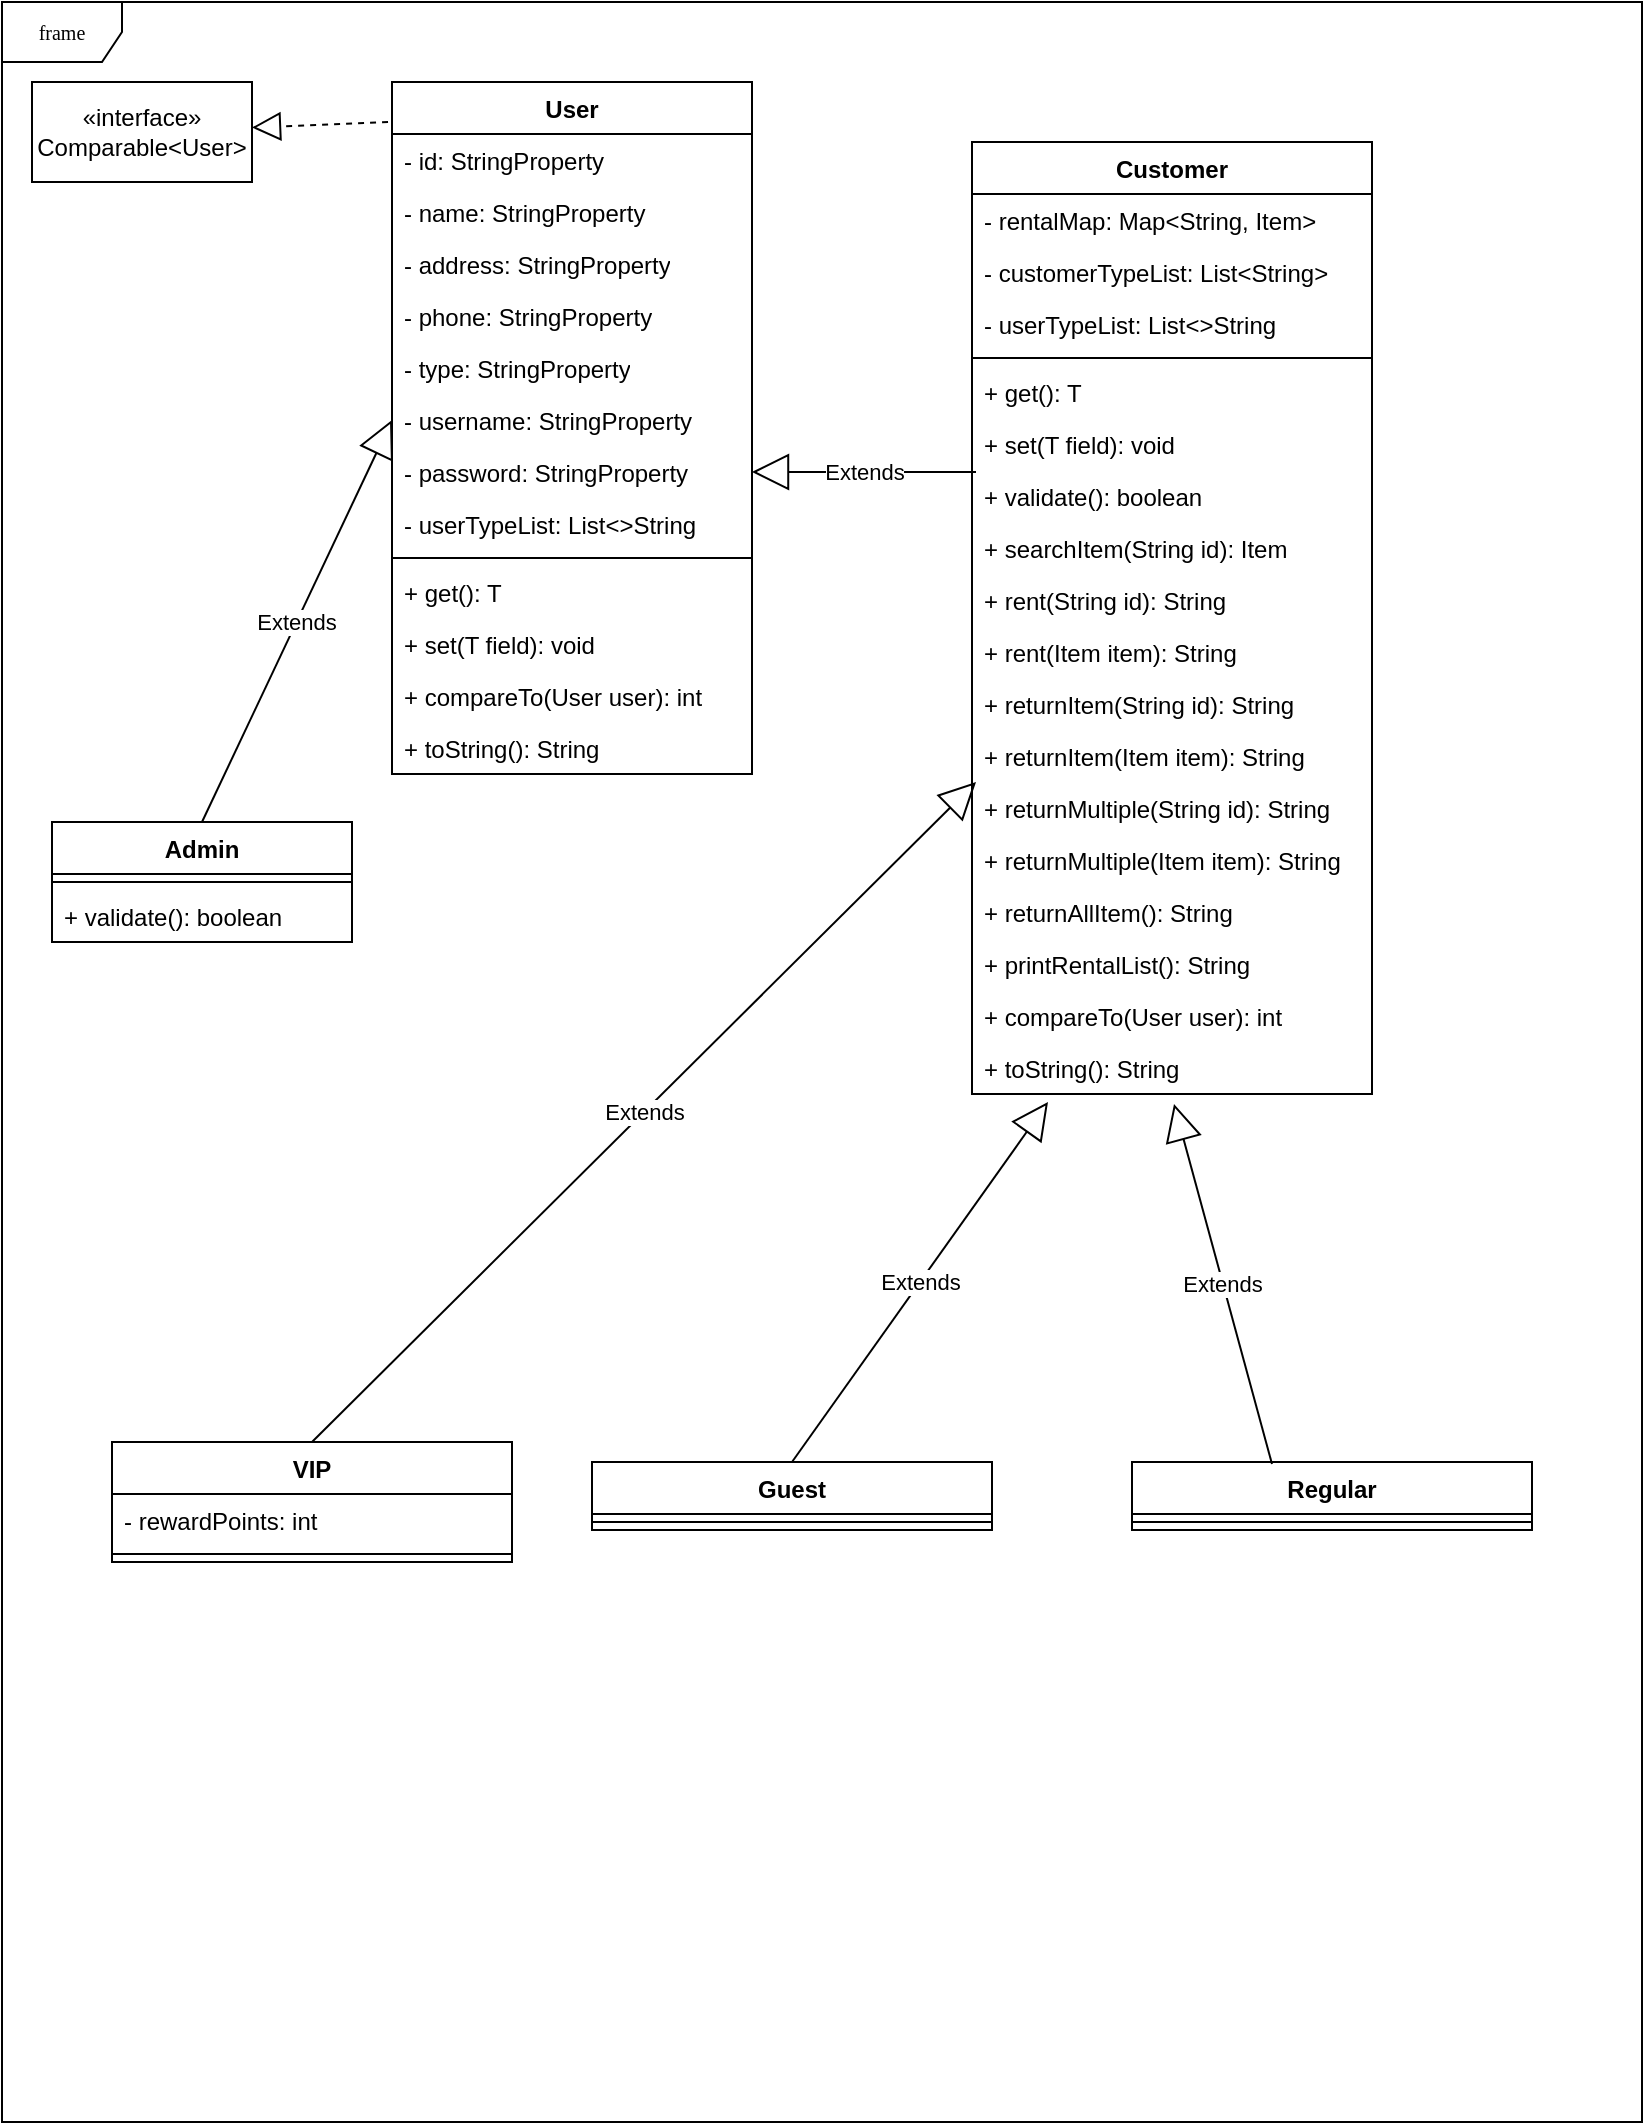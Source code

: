 <mxfile version="21.3.4" type="onedrive">
  <diagram name="Page-1" id="c4acf3e9-155e-7222-9cf6-157b1a14988f">
    <mxGraphModel grid="1" page="1" gridSize="10" guides="1" tooltips="1" connect="1" arrows="1" fold="1" pageScale="1" pageWidth="850" pageHeight="1100" background="none" math="0" shadow="0">
      <root>
        <mxCell id="0" />
        <mxCell id="1" parent="0" />
        <mxCell id="17acba5748e5396b-1" value="frame" style="shape=umlFrame;whiteSpace=wrap;html=1;rounded=0;shadow=0;comic=0;labelBackgroundColor=none;strokeWidth=1;fontFamily=Verdana;fontSize=10;align=center;" vertex="1" parent="1">
          <mxGeometry x="15" y="10" width="820" height="1060" as="geometry" />
        </mxCell>
        <mxCell id="tub3MnyLHjBKPgWRkiG1-1" value="«interface»&lt;br&gt;Comparable&amp;lt;User&amp;gt;" style="html=1;whiteSpace=wrap;" vertex="1" parent="1">
          <mxGeometry x="30" y="50" width="110" height="50" as="geometry" />
        </mxCell>
        <mxCell id="5Ch6xkHOQ6j9b463cIm1-17" value="User" style="swimlane;fontStyle=1;align=center;verticalAlign=top;childLayout=stackLayout;horizontal=1;startSize=26;horizontalStack=0;resizeParent=1;resizeParentMax=0;resizeLast=0;collapsible=1;marginBottom=0;whiteSpace=wrap;html=1;" vertex="1" parent="1">
          <mxGeometry x="210" y="50" width="180" height="346" as="geometry" />
        </mxCell>
        <mxCell id="5Ch6xkHOQ6j9b463cIm1-18" value="- id: StringProperty" style="text;html=1;strokeColor=none;fillColor=none;align=left;verticalAlign=top;spacingLeft=4;spacingRight=4;whiteSpace=wrap;overflow=hidden;rotatable=0;points=[[0,0.5],[1,0.5]];portConstraint=eastwest;" vertex="1" parent="5Ch6xkHOQ6j9b463cIm1-17">
          <mxGeometry y="26" width="180" height="26" as="geometry" />
        </mxCell>
        <mxCell id="5Ch6xkHOQ6j9b463cIm1-21" value="- name: StringProperty" style="text;html=1;strokeColor=none;fillColor=none;align=left;verticalAlign=top;spacingLeft=4;spacingRight=4;whiteSpace=wrap;overflow=hidden;rotatable=0;points=[[0,0.5],[1,0.5]];portConstraint=eastwest;" vertex="1" parent="5Ch6xkHOQ6j9b463cIm1-17">
          <mxGeometry y="52" width="180" height="26" as="geometry" />
        </mxCell>
        <mxCell id="5Ch6xkHOQ6j9b463cIm1-22" value="- address: StringProperty" style="text;html=1;strokeColor=none;fillColor=none;align=left;verticalAlign=top;spacingLeft=4;spacingRight=4;whiteSpace=wrap;overflow=hidden;rotatable=0;points=[[0,0.5],[1,0.5]];portConstraint=eastwest;" vertex="1" parent="5Ch6xkHOQ6j9b463cIm1-17">
          <mxGeometry y="78" width="180" height="26" as="geometry" />
        </mxCell>
        <mxCell id="5Ch6xkHOQ6j9b463cIm1-23" value="- phone: StringProperty" style="text;html=1;strokeColor=none;fillColor=none;align=left;verticalAlign=top;spacingLeft=4;spacingRight=4;whiteSpace=wrap;overflow=hidden;rotatable=0;points=[[0,0.5],[1,0.5]];portConstraint=eastwest;" vertex="1" parent="5Ch6xkHOQ6j9b463cIm1-17">
          <mxGeometry y="104" width="180" height="26" as="geometry" />
        </mxCell>
        <mxCell id="5Ch6xkHOQ6j9b463cIm1-24" value="- type: StringProperty" style="text;html=1;strokeColor=none;fillColor=none;align=left;verticalAlign=top;spacingLeft=4;spacingRight=4;whiteSpace=wrap;overflow=hidden;rotatable=0;points=[[0,0.5],[1,0.5]];portConstraint=eastwest;" vertex="1" parent="5Ch6xkHOQ6j9b463cIm1-17">
          <mxGeometry y="130" width="180" height="26" as="geometry" />
        </mxCell>
        <mxCell id="5Ch6xkHOQ6j9b463cIm1-25" value="- username: StringProperty" style="text;html=1;strokeColor=none;fillColor=none;align=left;verticalAlign=top;spacingLeft=4;spacingRight=4;whiteSpace=wrap;overflow=hidden;rotatable=0;points=[[0,0.5],[1,0.5]];portConstraint=eastwest;" vertex="1" parent="5Ch6xkHOQ6j9b463cIm1-17">
          <mxGeometry y="156" width="180" height="26" as="geometry" />
        </mxCell>
        <mxCell id="5Ch6xkHOQ6j9b463cIm1-29" value="- password: StringProperty" style="text;html=1;strokeColor=none;fillColor=none;align=left;verticalAlign=top;spacingLeft=4;spacingRight=4;whiteSpace=wrap;overflow=hidden;rotatable=0;points=[[0,0.5],[1,0.5]];portConstraint=eastwest;" vertex="1" parent="5Ch6xkHOQ6j9b463cIm1-17">
          <mxGeometry y="182" width="180" height="26" as="geometry" />
        </mxCell>
        <mxCell id="p1r1WqGolBURyAUzyLij-1" value="- userTypeList: List&amp;lt;&amp;gt;String" style="text;html=1;strokeColor=none;fillColor=none;align=left;verticalAlign=top;spacingLeft=4;spacingRight=4;whiteSpace=wrap;overflow=hidden;rotatable=0;points=[[0,0.5],[1,0.5]];portConstraint=eastwest;" vertex="1" parent="5Ch6xkHOQ6j9b463cIm1-17">
          <mxGeometry y="208" width="180" height="26" as="geometry" />
        </mxCell>
        <mxCell id="5Ch6xkHOQ6j9b463cIm1-26" value="" style="line;strokeWidth=1;fillColor=none;align=left;verticalAlign=middle;spacingTop=-1;spacingLeft=3;spacingRight=3;rotatable=0;labelPosition=right;points=[];portConstraint=eastwest;strokeColor=inherit;" vertex="1" parent="5Ch6xkHOQ6j9b463cIm1-17">
          <mxGeometry y="234" width="180" height="8" as="geometry" />
        </mxCell>
        <mxCell id="5Ch6xkHOQ6j9b463cIm1-27" value="+ get(): T" style="text;strokeColor=none;fillColor=none;align=left;verticalAlign=top;spacingLeft=4;spacingRight=4;overflow=hidden;rotatable=0;points=[[0,0.5],[1,0.5]];portConstraint=eastwest;whiteSpace=wrap;html=1;" vertex="1" parent="5Ch6xkHOQ6j9b463cIm1-17">
          <mxGeometry y="242" width="180" height="26" as="geometry" />
        </mxCell>
        <mxCell id="5Ch6xkHOQ6j9b463cIm1-28" value="+ set(T field): void" style="text;strokeColor=none;fillColor=none;align=left;verticalAlign=top;spacingLeft=4;spacingRight=4;overflow=hidden;rotatable=0;points=[[0,0.5],[1,0.5]];portConstraint=eastwest;whiteSpace=wrap;html=1;" vertex="1" parent="5Ch6xkHOQ6j9b463cIm1-17">
          <mxGeometry y="268" width="180" height="26" as="geometry" />
        </mxCell>
        <mxCell id="p1r1WqGolBURyAUzyLij-2" value="+ compareTo(User user): int" style="text;strokeColor=none;fillColor=none;align=left;verticalAlign=top;spacingLeft=4;spacingRight=4;overflow=hidden;rotatable=0;points=[[0,0.5],[1,0.5]];portConstraint=eastwest;whiteSpace=wrap;html=1;" vertex="1" parent="5Ch6xkHOQ6j9b463cIm1-17">
          <mxGeometry y="294" width="180" height="26" as="geometry" />
        </mxCell>
        <mxCell id="p1r1WqGolBURyAUzyLij-3" value="+ toString(): String" style="text;strokeColor=none;fillColor=none;align=left;verticalAlign=top;spacingLeft=4;spacingRight=4;overflow=hidden;rotatable=0;points=[[0,0.5],[1,0.5]];portConstraint=eastwest;whiteSpace=wrap;html=1;" vertex="1" parent="5Ch6xkHOQ6j9b463cIm1-17">
          <mxGeometry y="320" width="180" height="26" as="geometry" />
        </mxCell>
        <mxCell id="Lkozm8idsVkJ2BMjbHvv-1" value="" style="endArrow=block;dashed=1;endFill=0;endSize=12;html=1;rounded=0;exitX=-0.011;exitY=-0.231;exitDx=0;exitDy=0;exitPerimeter=0;" edge="1" parent="1" source="5Ch6xkHOQ6j9b463cIm1-18" target="tub3MnyLHjBKPgWRkiG1-1">
          <mxGeometry width="160" relative="1" as="geometry">
            <mxPoint x="75" y="590" as="sourcePoint" />
            <mxPoint x="235" y="590" as="targetPoint" />
          </mxGeometry>
        </mxCell>
        <mxCell id="p1r1WqGolBURyAUzyLij-4" value="Customer" style="swimlane;fontStyle=1;align=center;verticalAlign=top;childLayout=stackLayout;horizontal=1;startSize=26;horizontalStack=0;resizeParent=1;resizeParentMax=0;resizeLast=0;collapsible=1;marginBottom=0;whiteSpace=wrap;html=1;" vertex="1" parent="1">
          <mxGeometry x="500" y="80" width="200" height="476" as="geometry" />
        </mxCell>
        <mxCell id="p1r1WqGolBURyAUzyLij-5" value="- rentalMap: Map&amp;lt;String, Item&amp;gt;" style="text;html=1;strokeColor=none;fillColor=none;align=left;verticalAlign=top;spacingLeft=4;spacingRight=4;whiteSpace=wrap;overflow=hidden;rotatable=0;points=[[0,0.5],[1,0.5]];portConstraint=eastwest;" vertex="1" parent="p1r1WqGolBURyAUzyLij-4">
          <mxGeometry y="26" width="200" height="26" as="geometry" />
        </mxCell>
        <mxCell id="p1r1WqGolBURyAUzyLij-6" value="- customerTypeList: List&amp;lt;String&amp;gt;" style="text;html=1;strokeColor=none;fillColor=none;align=left;verticalAlign=top;spacingLeft=4;spacingRight=4;whiteSpace=wrap;overflow=hidden;rotatable=0;points=[[0,0.5],[1,0.5]];portConstraint=eastwest;" vertex="1" parent="p1r1WqGolBURyAUzyLij-4">
          <mxGeometry y="52" width="200" height="26" as="geometry" />
        </mxCell>
        <mxCell id="p1r1WqGolBURyAUzyLij-12" value="- userTypeList: List&amp;lt;&amp;gt;String" style="text;html=1;strokeColor=none;fillColor=none;align=left;verticalAlign=top;spacingLeft=4;spacingRight=4;whiteSpace=wrap;overflow=hidden;rotatable=0;points=[[0,0.5],[1,0.5]];portConstraint=eastwest;" vertex="1" parent="p1r1WqGolBURyAUzyLij-4">
          <mxGeometry y="78" width="200" height="26" as="geometry" />
        </mxCell>
        <mxCell id="p1r1WqGolBURyAUzyLij-13" value="" style="line;strokeWidth=1;fillColor=none;align=left;verticalAlign=middle;spacingTop=-1;spacingLeft=3;spacingRight=3;rotatable=0;labelPosition=right;points=[];portConstraint=eastwest;strokeColor=inherit;" vertex="1" parent="p1r1WqGolBURyAUzyLij-4">
          <mxGeometry y="104" width="200" height="8" as="geometry" />
        </mxCell>
        <mxCell id="p1r1WqGolBURyAUzyLij-14" value="+ get(): T" style="text;strokeColor=none;fillColor=none;align=left;verticalAlign=top;spacingLeft=4;spacingRight=4;overflow=hidden;rotatable=0;points=[[0,0.5],[1,0.5]];portConstraint=eastwest;whiteSpace=wrap;html=1;" vertex="1" parent="p1r1WqGolBURyAUzyLij-4">
          <mxGeometry y="112" width="200" height="26" as="geometry" />
        </mxCell>
        <mxCell id="p1r1WqGolBURyAUzyLij-15" value="+ set(T field): void" style="text;strokeColor=none;fillColor=none;align=left;verticalAlign=top;spacingLeft=4;spacingRight=4;overflow=hidden;rotatable=0;points=[[0,0.5],[1,0.5]];portConstraint=eastwest;whiteSpace=wrap;html=1;" vertex="1" parent="p1r1WqGolBURyAUzyLij-4">
          <mxGeometry y="138" width="200" height="26" as="geometry" />
        </mxCell>
        <mxCell id="p1r1WqGolBURyAUzyLij-18" value="+ validate(): boolean" style="text;strokeColor=none;fillColor=none;align=left;verticalAlign=top;spacingLeft=4;spacingRight=4;overflow=hidden;rotatable=0;points=[[0,0.5],[1,0.5]];portConstraint=eastwest;whiteSpace=wrap;html=1;" vertex="1" parent="p1r1WqGolBURyAUzyLij-4">
          <mxGeometry y="164" width="200" height="26" as="geometry" />
        </mxCell>
        <mxCell id="p1r1WqGolBURyAUzyLij-19" value="+ searchItem(String id): Item" style="text;strokeColor=none;fillColor=none;align=left;verticalAlign=top;spacingLeft=4;spacingRight=4;overflow=hidden;rotatable=0;points=[[0,0.5],[1,0.5]];portConstraint=eastwest;whiteSpace=wrap;html=1;" vertex="1" parent="p1r1WqGolBURyAUzyLij-4">
          <mxGeometry y="190" width="200" height="26" as="geometry" />
        </mxCell>
        <mxCell id="p1r1WqGolBURyAUzyLij-20" value="+ rent(String id): String" style="text;strokeColor=none;fillColor=none;align=left;verticalAlign=top;spacingLeft=4;spacingRight=4;overflow=hidden;rotatable=0;points=[[0,0.5],[1,0.5]];portConstraint=eastwest;whiteSpace=wrap;html=1;" vertex="1" parent="p1r1WqGolBURyAUzyLij-4">
          <mxGeometry y="216" width="200" height="26" as="geometry" />
        </mxCell>
        <mxCell id="p1r1WqGolBURyAUzyLij-21" value="+ rent(Item item): String" style="text;strokeColor=none;fillColor=none;align=left;verticalAlign=top;spacingLeft=4;spacingRight=4;overflow=hidden;rotatable=0;points=[[0,0.5],[1,0.5]];portConstraint=eastwest;whiteSpace=wrap;html=1;" vertex="1" parent="p1r1WqGolBURyAUzyLij-4">
          <mxGeometry y="242" width="200" height="26" as="geometry" />
        </mxCell>
        <mxCell id="p1r1WqGolBURyAUzyLij-22" value="+ returnItem(String id): String" style="text;strokeColor=none;fillColor=none;align=left;verticalAlign=top;spacingLeft=4;spacingRight=4;overflow=hidden;rotatable=0;points=[[0,0.5],[1,0.5]];portConstraint=eastwest;whiteSpace=wrap;html=1;" vertex="1" parent="p1r1WqGolBURyAUzyLij-4">
          <mxGeometry y="268" width="200" height="26" as="geometry" />
        </mxCell>
        <mxCell id="p1r1WqGolBURyAUzyLij-23" value="+ returnItem(Item item): String" style="text;strokeColor=none;fillColor=none;align=left;verticalAlign=top;spacingLeft=4;spacingRight=4;overflow=hidden;rotatable=0;points=[[0,0.5],[1,0.5]];portConstraint=eastwest;whiteSpace=wrap;html=1;" vertex="1" parent="p1r1WqGolBURyAUzyLij-4">
          <mxGeometry y="294" width="200" height="26" as="geometry" />
        </mxCell>
        <mxCell id="p1r1WqGolBURyAUzyLij-24" value="+ returnMultiple(String id): String" style="text;strokeColor=none;fillColor=none;align=left;verticalAlign=top;spacingLeft=4;spacingRight=4;overflow=hidden;rotatable=0;points=[[0,0.5],[1,0.5]];portConstraint=eastwest;whiteSpace=wrap;html=1;" vertex="1" parent="p1r1WqGolBURyAUzyLij-4">
          <mxGeometry y="320" width="200" height="26" as="geometry" />
        </mxCell>
        <mxCell id="p1r1WqGolBURyAUzyLij-25" value="+ returnMultiple(Item item): String" style="text;strokeColor=none;fillColor=none;align=left;verticalAlign=top;spacingLeft=4;spacingRight=4;overflow=hidden;rotatable=0;points=[[0,0.5],[1,0.5]];portConstraint=eastwest;whiteSpace=wrap;html=1;" vertex="1" parent="p1r1WqGolBURyAUzyLij-4">
          <mxGeometry y="346" width="200" height="26" as="geometry" />
        </mxCell>
        <mxCell id="p1r1WqGolBURyAUzyLij-26" value="+ returnAllItem(): String" style="text;strokeColor=none;fillColor=none;align=left;verticalAlign=top;spacingLeft=4;spacingRight=4;overflow=hidden;rotatable=0;points=[[0,0.5],[1,0.5]];portConstraint=eastwest;whiteSpace=wrap;html=1;" vertex="1" parent="p1r1WqGolBURyAUzyLij-4">
          <mxGeometry y="372" width="200" height="26" as="geometry" />
        </mxCell>
        <mxCell id="p1r1WqGolBURyAUzyLij-27" value="+ printRentalList(): String" style="text;strokeColor=none;fillColor=none;align=left;verticalAlign=top;spacingLeft=4;spacingRight=4;overflow=hidden;rotatable=0;points=[[0,0.5],[1,0.5]];portConstraint=eastwest;whiteSpace=wrap;html=1;" vertex="1" parent="p1r1WqGolBURyAUzyLij-4">
          <mxGeometry y="398" width="200" height="26" as="geometry" />
        </mxCell>
        <mxCell id="p1r1WqGolBURyAUzyLij-16" value="+ compareTo(User user): int" style="text;strokeColor=none;fillColor=none;align=left;verticalAlign=top;spacingLeft=4;spacingRight=4;overflow=hidden;rotatable=0;points=[[0,0.5],[1,0.5]];portConstraint=eastwest;whiteSpace=wrap;html=1;" vertex="1" parent="p1r1WqGolBURyAUzyLij-4">
          <mxGeometry y="424" width="200" height="26" as="geometry" />
        </mxCell>
        <mxCell id="p1r1WqGolBURyAUzyLij-17" value="+ toString(): String" style="text;strokeColor=none;fillColor=none;align=left;verticalAlign=top;spacingLeft=4;spacingRight=4;overflow=hidden;rotatable=0;points=[[0,0.5],[1,0.5]];portConstraint=eastwest;whiteSpace=wrap;html=1;" vertex="1" parent="p1r1WqGolBURyAUzyLij-4">
          <mxGeometry y="450" width="200" height="26" as="geometry" />
        </mxCell>
        <mxCell id="p1r1WqGolBURyAUzyLij-28" value="Admin" style="swimlane;fontStyle=1;align=center;verticalAlign=top;childLayout=stackLayout;horizontal=1;startSize=26;horizontalStack=0;resizeParent=1;resizeParentMax=0;resizeLast=0;collapsible=1;marginBottom=0;whiteSpace=wrap;html=1;" vertex="1" parent="1">
          <mxGeometry x="40" y="420" width="150" height="60" as="geometry" />
        </mxCell>
        <mxCell id="p1r1WqGolBURyAUzyLij-32" value="" style="line;strokeWidth=1;fillColor=none;align=left;verticalAlign=middle;spacingTop=-1;spacingLeft=3;spacingRight=3;rotatable=0;labelPosition=right;points=[];portConstraint=eastwest;strokeColor=inherit;" vertex="1" parent="p1r1WqGolBURyAUzyLij-28">
          <mxGeometry y="26" width="150" height="8" as="geometry" />
        </mxCell>
        <mxCell id="p1r1WqGolBURyAUzyLij-35" value="+ validate(): boolean" style="text;strokeColor=none;fillColor=none;align=left;verticalAlign=top;spacingLeft=4;spacingRight=4;overflow=hidden;rotatable=0;points=[[0,0.5],[1,0.5]];portConstraint=eastwest;whiteSpace=wrap;html=1;" vertex="1" parent="p1r1WqGolBURyAUzyLij-28">
          <mxGeometry y="34" width="150" height="26" as="geometry" />
        </mxCell>
        <mxCell id="p1r1WqGolBURyAUzyLij-47" value="VIP" style="swimlane;fontStyle=1;align=center;verticalAlign=top;childLayout=stackLayout;horizontal=1;startSize=26;horizontalStack=0;resizeParent=1;resizeParentMax=0;resizeLast=0;collapsible=1;marginBottom=0;whiteSpace=wrap;html=1;" vertex="1" parent="1">
          <mxGeometry x="70" y="730" width="200" height="60" as="geometry" />
        </mxCell>
        <mxCell id="p1r1WqGolBURyAUzyLij-48" value="- rewardPoints: int" style="text;html=1;strokeColor=none;fillColor=none;align=left;verticalAlign=top;spacingLeft=4;spacingRight=4;whiteSpace=wrap;overflow=hidden;rotatable=0;points=[[0,0.5],[1,0.5]];portConstraint=eastwest;" vertex="1" parent="p1r1WqGolBURyAUzyLij-47">
          <mxGeometry y="26" width="200" height="26" as="geometry" />
        </mxCell>
        <mxCell id="p1r1WqGolBURyAUzyLij-51" value="" style="line;strokeWidth=1;fillColor=none;align=left;verticalAlign=middle;spacingTop=-1;spacingLeft=3;spacingRight=3;rotatable=0;labelPosition=right;points=[];portConstraint=eastwest;strokeColor=inherit;" vertex="1" parent="p1r1WqGolBURyAUzyLij-47">
          <mxGeometry y="52" width="200" height="8" as="geometry" />
        </mxCell>
        <mxCell id="p1r1WqGolBURyAUzyLij-66" value="Guest" style="swimlane;fontStyle=1;align=center;verticalAlign=top;childLayout=stackLayout;horizontal=1;startSize=26;horizontalStack=0;resizeParent=1;resizeParentMax=0;resizeLast=0;collapsible=1;marginBottom=0;whiteSpace=wrap;html=1;" vertex="1" parent="1">
          <mxGeometry x="310" y="740" width="200" height="34" as="geometry" />
        </mxCell>
        <mxCell id="p1r1WqGolBURyAUzyLij-68" value="" style="line;strokeWidth=1;fillColor=none;align=left;verticalAlign=middle;spacingTop=-1;spacingLeft=3;spacingRight=3;rotatable=0;labelPosition=right;points=[];portConstraint=eastwest;strokeColor=inherit;" vertex="1" parent="p1r1WqGolBURyAUzyLij-66">
          <mxGeometry y="26" width="200" height="8" as="geometry" />
        </mxCell>
        <mxCell id="p1r1WqGolBURyAUzyLij-69" value="Regular" style="swimlane;fontStyle=1;align=center;verticalAlign=top;childLayout=stackLayout;horizontal=1;startSize=26;horizontalStack=0;resizeParent=1;resizeParentMax=0;resizeLast=0;collapsible=1;marginBottom=0;whiteSpace=wrap;html=1;" vertex="1" parent="1">
          <mxGeometry x="580" y="740" width="200" height="34" as="geometry" />
        </mxCell>
        <mxCell id="p1r1WqGolBURyAUzyLij-70" value="" style="line;strokeWidth=1;fillColor=none;align=left;verticalAlign=middle;spacingTop=-1;spacingLeft=3;spacingRight=3;rotatable=0;labelPosition=right;points=[];portConstraint=eastwest;strokeColor=inherit;" vertex="1" parent="p1r1WqGolBURyAUzyLij-69">
          <mxGeometry y="26" width="200" height="8" as="geometry" />
        </mxCell>
        <mxCell id="p1r1WqGolBURyAUzyLij-71" value="Extends" style="endArrow=block;endSize=16;endFill=0;html=1;rounded=0;exitX=0.5;exitY=0;exitDx=0;exitDy=0;entryX=0;entryY=0.5;entryDx=0;entryDy=0;" edge="1" parent="1" source="p1r1WqGolBURyAUzyLij-28" target="5Ch6xkHOQ6j9b463cIm1-25">
          <mxGeometry width="160" relative="1" as="geometry">
            <mxPoint x="340" y="510" as="sourcePoint" />
            <mxPoint x="500" y="510" as="targetPoint" />
          </mxGeometry>
        </mxCell>
        <mxCell id="p1r1WqGolBURyAUzyLij-72" value="Extends" style="endArrow=block;endSize=16;endFill=0;html=1;rounded=0;exitX=0.5;exitY=0;exitDx=0;exitDy=0;entryX=0.01;entryY=0;entryDx=0;entryDy=0;entryPerimeter=0;" edge="1" parent="1" source="p1r1WqGolBURyAUzyLij-47" target="p1r1WqGolBURyAUzyLij-24">
          <mxGeometry width="160" relative="1" as="geometry">
            <mxPoint x="340" y="510" as="sourcePoint" />
            <mxPoint x="500" y="510" as="targetPoint" />
          </mxGeometry>
        </mxCell>
        <mxCell id="p1r1WqGolBURyAUzyLij-73" value="Extends" style="endArrow=block;endSize=16;endFill=0;html=1;rounded=0;exitX=0.5;exitY=0;exitDx=0;exitDy=0;entryX=0.19;entryY=1.154;entryDx=0;entryDy=0;entryPerimeter=0;" edge="1" parent="1" source="p1r1WqGolBURyAUzyLij-66" target="p1r1WqGolBURyAUzyLij-17">
          <mxGeometry width="160" relative="1" as="geometry">
            <mxPoint x="340" y="510" as="sourcePoint" />
            <mxPoint x="500" y="510" as="targetPoint" />
          </mxGeometry>
        </mxCell>
        <mxCell id="p1r1WqGolBURyAUzyLij-74" value="Extends" style="endArrow=block;endSize=16;endFill=0;html=1;rounded=0;exitX=0.35;exitY=0.029;exitDx=0;exitDy=0;exitPerimeter=0;entryX=0.505;entryY=1.192;entryDx=0;entryDy=0;entryPerimeter=0;" edge="1" parent="1" source="p1r1WqGolBURyAUzyLij-69" target="p1r1WqGolBURyAUzyLij-17">
          <mxGeometry width="160" relative="1" as="geometry">
            <mxPoint x="340" y="510" as="sourcePoint" />
            <mxPoint x="500" y="510" as="targetPoint" />
          </mxGeometry>
        </mxCell>
        <mxCell id="p1r1WqGolBURyAUzyLij-75" value="Extends" style="endArrow=block;endSize=16;endFill=0;html=1;rounded=0;exitX=0.01;exitY=0.038;exitDx=0;exitDy=0;exitPerimeter=0;entryX=1;entryY=0.5;entryDx=0;entryDy=0;" edge="1" parent="1" source="p1r1WqGolBURyAUzyLij-18" target="5Ch6xkHOQ6j9b463cIm1-29">
          <mxGeometry width="160" relative="1" as="geometry">
            <mxPoint x="340" y="510" as="sourcePoint" />
            <mxPoint x="500" y="510" as="targetPoint" />
          </mxGeometry>
        </mxCell>
      </root>
    </mxGraphModel>
  </diagram>
</mxfile>
